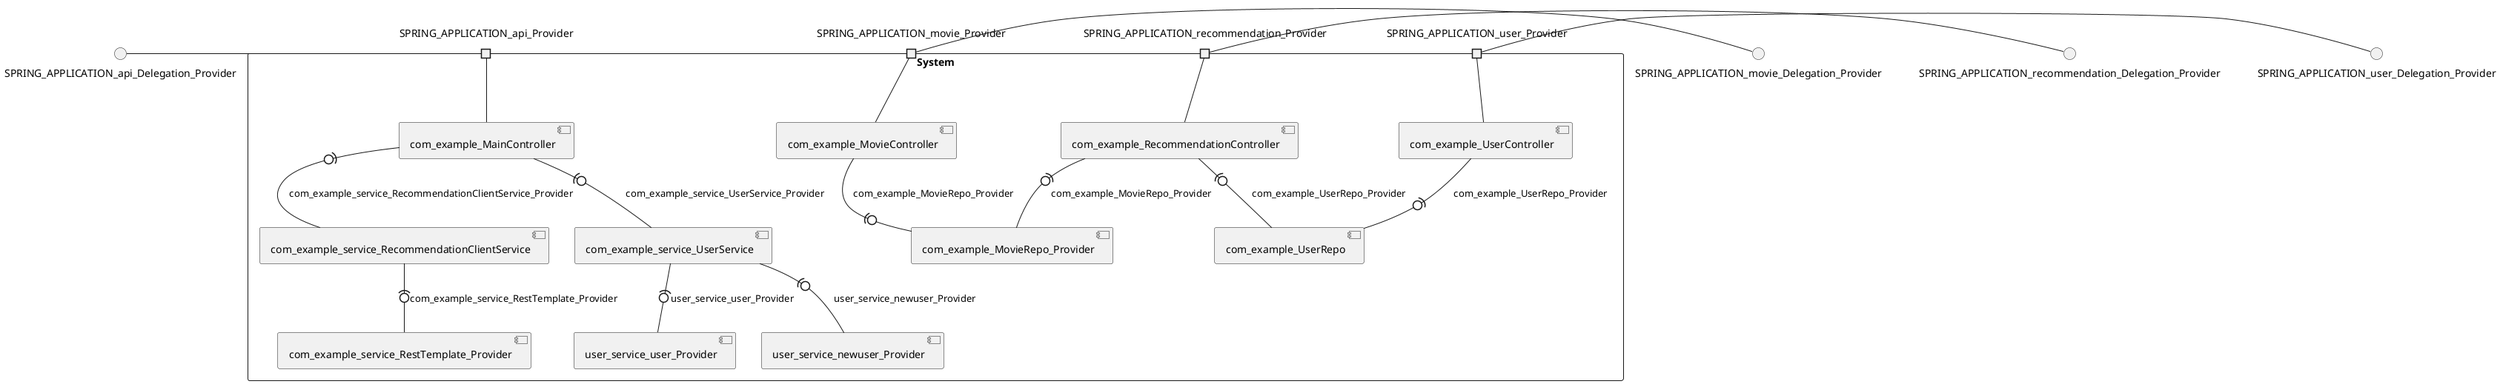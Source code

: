 @startuml
skinparam fixCircleLabelOverlapping true
skinparam componentStyle uml2
() SPRING_APPLICATION_api_Delegation_Provider
() SPRING_APPLICATION_movie_Delegation_Provider
() SPRING_APPLICATION_recommendation_Delegation_Provider
() SPRING_APPLICATION_user_Delegation_Provider
rectangle System {
[com_example_MainController] [[mdeket-spring-cloud-movie-recommendation.repository#_u9oTODfuEe-rEqVfOWdmqQ]]
[com_example_MovieController] [[mdeket-spring-cloud-movie-recommendation.repository#_u9oTODfuEe-rEqVfOWdmqQ]]
[com_example_MovieRepo_Provider] [[mdeket-spring-cloud-movie-recommendation.repository#_u9oTODfuEe-rEqVfOWdmqQ]]
[com_example_RecommendationController] [[mdeket-spring-cloud-movie-recommendation.repository#_u9oTODfuEe-rEqVfOWdmqQ]]
[com_example_UserController] [[mdeket-spring-cloud-movie-recommendation.repository#_u9oTODfuEe-rEqVfOWdmqQ]]
[com_example_UserRepo] [[mdeket-spring-cloud-movie-recommendation.repository#_u9oTODfuEe-rEqVfOWdmqQ]]
[com_example_service_RecommendationClientService] [[mdeket-spring-cloud-movie-recommendation.repository#_u9oTODfuEe-rEqVfOWdmqQ]]
[com_example_service_RestTemplate_Provider] [[mdeket-spring-cloud-movie-recommendation.repository#_u9oTODfuEe-rEqVfOWdmqQ]]
[com_example_service_UserService] [[mdeket-spring-cloud-movie-recommendation.repository#_u9oTODfuEe-rEqVfOWdmqQ]]
[user_service_newuser_Provider] [[mdeket-spring-cloud-movie-recommendation.repository#_u9oTODfuEe-rEqVfOWdmqQ]]
[user_service_user_Provider] [[mdeket-spring-cloud-movie-recommendation.repository#_u9oTODfuEe-rEqVfOWdmqQ]]
port SPRING_APPLICATION_api_Provider
SPRING_APPLICATION_api_Delegation_Provider - SPRING_APPLICATION_api_Provider
SPRING_APPLICATION_api_Provider - [com_example_MainController]
port SPRING_APPLICATION_movie_Provider
SPRING_APPLICATION_movie_Delegation_Provider - SPRING_APPLICATION_movie_Provider
SPRING_APPLICATION_movie_Provider - [com_example_MovieController]
port SPRING_APPLICATION_recommendation_Provider
SPRING_APPLICATION_recommendation_Delegation_Provider - SPRING_APPLICATION_recommendation_Provider
SPRING_APPLICATION_recommendation_Provider - [com_example_RecommendationController]
port SPRING_APPLICATION_user_Provider
SPRING_APPLICATION_user_Delegation_Provider - SPRING_APPLICATION_user_Provider
SPRING_APPLICATION_user_Provider - [com_example_UserController]
[com_example_MovieController] -(0- [com_example_MovieRepo_Provider] : com_example_MovieRepo_Provider
[com_example_RecommendationController] -(0- [com_example_MovieRepo_Provider] : com_example_MovieRepo_Provider
[com_example_UserController] -(0- [com_example_UserRepo] : com_example_UserRepo_Provider
[com_example_RecommendationController] -(0- [com_example_UserRepo] : com_example_UserRepo_Provider
[com_example_MainController] -(0- [com_example_service_RecommendationClientService] : com_example_service_RecommendationClientService_Provider
[com_example_service_RecommendationClientService] -(0- [com_example_service_RestTemplate_Provider] : com_example_service_RestTemplate_Provider
[com_example_MainController] -(0- [com_example_service_UserService] : com_example_service_UserService_Provider
[com_example_service_UserService] -(0- [user_service_newuser_Provider] : user_service_newuser_Provider
[com_example_service_UserService] -(0- [user_service_user_Provider] : user_service_user_Provider
}

@enduml
